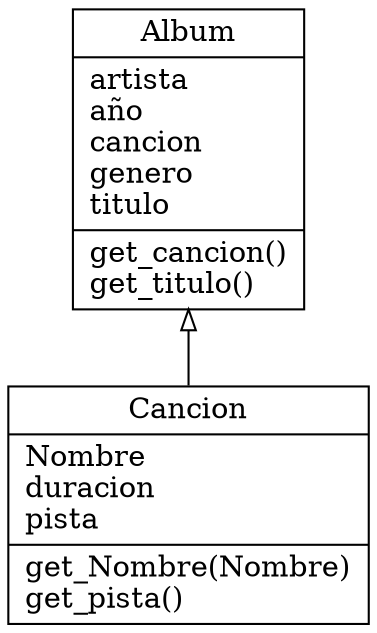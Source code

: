 digraph "classes" {
charset="utf-8"
rankdir=BT
"0" [label="{Album|artista\laño\lcancion\lgenero\ltitulo\l|get_cancion()\lget_titulo()\l}", shape="record"];
"1" [label="{Cancion|Nombre\lduracion\lpista\l|get_Nombre(Nombre)\lget_pista()\l}", shape="record"];
"1" -> "0" [arrowhead="empty", arrowtail="none"];
}
